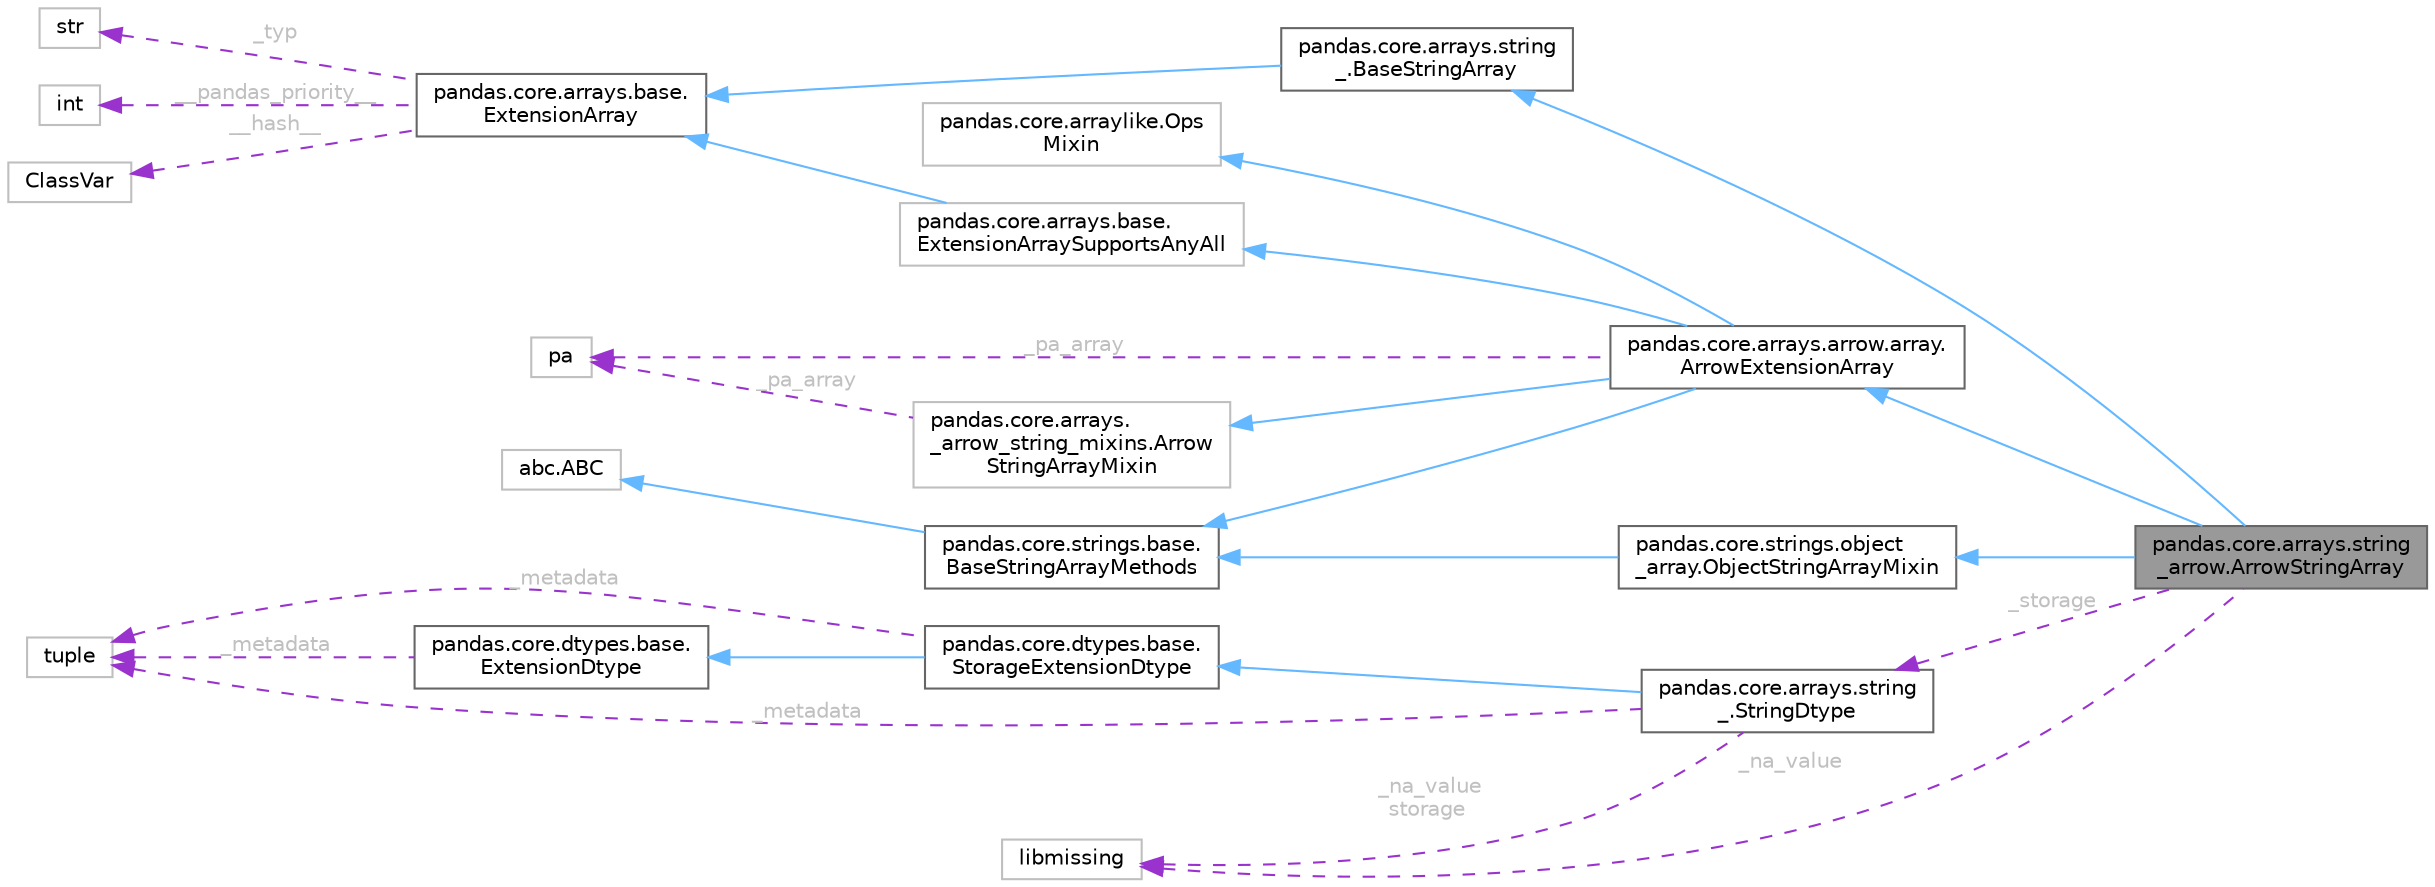 digraph "pandas.core.arrays.string_arrow.ArrowStringArray"
{
 // LATEX_PDF_SIZE
  bgcolor="transparent";
  edge [fontname=Helvetica,fontsize=10,labelfontname=Helvetica,labelfontsize=10];
  node [fontname=Helvetica,fontsize=10,shape=box,height=0.2,width=0.4];
  rankdir="LR";
  Node1 [id="Node000001",label="pandas.core.arrays.string\l_arrow.ArrowStringArray",height=0.2,width=0.4,color="gray40", fillcolor="grey60", style="filled", fontcolor="black",tooltip=" "];
  Node2 -> Node1 [id="edge25_Node000001_Node000002",dir="back",color="steelblue1",style="solid",tooltip=" "];
  Node2 [id="Node000002",label="pandas.core.strings.object\l_array.ObjectStringArrayMixin",height=0.2,width=0.4,color="gray40", fillcolor="white", style="filled",URL="$d6/d63/classpandas_1_1core_1_1strings_1_1object__array_1_1ObjectStringArrayMixin.html",tooltip=" "];
  Node3 -> Node2 [id="edge26_Node000002_Node000003",dir="back",color="steelblue1",style="solid",tooltip=" "];
  Node3 [id="Node000003",label="pandas.core.strings.base.\lBaseStringArrayMethods",height=0.2,width=0.4,color="gray40", fillcolor="white", style="filled",URL="$db/d70/classpandas_1_1core_1_1strings_1_1base_1_1BaseStringArrayMethods.html",tooltip=" "];
  Node4 -> Node3 [id="edge27_Node000003_Node000004",dir="back",color="steelblue1",style="solid",tooltip=" "];
  Node4 [id="Node000004",label="abc.ABC",height=0.2,width=0.4,color="grey75", fillcolor="white", style="filled",tooltip=" "];
  Node5 -> Node1 [id="edge28_Node000001_Node000005",dir="back",color="steelblue1",style="solid",tooltip=" "];
  Node5 [id="Node000005",label="pandas.core.arrays.arrow.array.\lArrowExtensionArray",height=0.2,width=0.4,color="gray40", fillcolor="white", style="filled",URL="$d3/da4/classpandas_1_1core_1_1arrays_1_1arrow_1_1array_1_1ArrowExtensionArray.html",tooltip=" "];
  Node6 -> Node5 [id="edge29_Node000005_Node000006",dir="back",color="steelblue1",style="solid",tooltip=" "];
  Node6 [id="Node000006",label="pandas.core.arraylike.Ops\lMixin",height=0.2,width=0.4,color="grey75", fillcolor="white", style="filled",URL="$da/d26/classpandas_1_1core_1_1arraylike_1_1OpsMixin.html",tooltip=" "];
  Node7 -> Node5 [id="edge30_Node000005_Node000007",dir="back",color="steelblue1",style="solid",tooltip=" "];
  Node7 [id="Node000007",label="pandas.core.arrays.base.\lExtensionArraySupportsAnyAll",height=0.2,width=0.4,color="grey75", fillcolor="white", style="filled",URL="$d0/de1/classpandas_1_1core_1_1arrays_1_1base_1_1ExtensionArraySupportsAnyAll.html",tooltip=" "];
  Node8 -> Node7 [id="edge31_Node000007_Node000008",dir="back",color="steelblue1",style="solid",tooltip=" "];
  Node8 [id="Node000008",label="pandas.core.arrays.base.\lExtensionArray",height=0.2,width=0.4,color="gray40", fillcolor="white", style="filled",URL="$d4/dd3/classpandas_1_1core_1_1arrays_1_1base_1_1ExtensionArray.html",tooltip=" "];
  Node9 -> Node8 [id="edge32_Node000008_Node000009",dir="back",color="darkorchid3",style="dashed",tooltip=" ",label=" _typ",fontcolor="grey" ];
  Node9 [id="Node000009",label="str",height=0.2,width=0.4,color="grey75", fillcolor="white", style="filled",tooltip=" "];
  Node10 -> Node8 [id="edge33_Node000008_Node000010",dir="back",color="darkorchid3",style="dashed",tooltip=" ",label=" __pandas_priority__",fontcolor="grey" ];
  Node10 [id="Node000010",label="int",height=0.2,width=0.4,color="grey75", fillcolor="white", style="filled",tooltip=" "];
  Node11 -> Node8 [id="edge34_Node000008_Node000011",dir="back",color="darkorchid3",style="dashed",tooltip=" ",label=" __hash__",fontcolor="grey" ];
  Node11 [id="Node000011",label="ClassVar",height=0.2,width=0.4,color="grey75", fillcolor="white", style="filled",tooltip=" "];
  Node12 -> Node5 [id="edge35_Node000005_Node000012",dir="back",color="steelblue1",style="solid",tooltip=" "];
  Node12 [id="Node000012",label="pandas.core.arrays.\l_arrow_string_mixins.Arrow\lStringArrayMixin",height=0.2,width=0.4,color="grey75", fillcolor="white", style="filled",URL="$d2/def/classpandas_1_1core_1_1arrays_1_1__arrow__string__mixins_1_1ArrowStringArrayMixin.html",tooltip=" "];
  Node13 -> Node12 [id="edge36_Node000012_Node000013",dir="back",color="darkorchid3",style="dashed",tooltip=" ",label=" _pa_array",fontcolor="grey" ];
  Node13 [id="Node000013",label="pa",height=0.2,width=0.4,color="grey75", fillcolor="white", style="filled",tooltip=" "];
  Node3 -> Node5 [id="edge37_Node000005_Node000003",dir="back",color="steelblue1",style="solid",tooltip=" "];
  Node13 -> Node5 [id="edge38_Node000005_Node000013",dir="back",color="darkorchid3",style="dashed",tooltip=" ",label=" _pa_array",fontcolor="grey" ];
  Node14 -> Node1 [id="edge39_Node000001_Node000014",dir="back",color="steelblue1",style="solid",tooltip=" "];
  Node14 [id="Node000014",label="pandas.core.arrays.string\l_.BaseStringArray",height=0.2,width=0.4,color="gray40", fillcolor="white", style="filled",URL="$d5/d4b/classpandas_1_1core_1_1arrays_1_1string___1_1BaseStringArray.html",tooltip=" "];
  Node8 -> Node14 [id="edge40_Node000014_Node000008",dir="back",color="steelblue1",style="solid",tooltip=" "];
  Node15 -> Node1 [id="edge41_Node000001_Node000015",dir="back",color="darkorchid3",style="dashed",tooltip=" ",label=" _storage",fontcolor="grey" ];
  Node15 [id="Node000015",label="pandas.core.arrays.string\l_.StringDtype",height=0.2,width=0.4,color="gray40", fillcolor="white", style="filled",URL="$df/d32/classpandas_1_1core_1_1arrays_1_1string___1_1StringDtype.html",tooltip=" "];
  Node16 -> Node15 [id="edge42_Node000015_Node000016",dir="back",color="steelblue1",style="solid",tooltip=" "];
  Node16 [id="Node000016",label="pandas.core.dtypes.base.\lStorageExtensionDtype",height=0.2,width=0.4,color="gray40", fillcolor="white", style="filled",URL="$df/d50/classpandas_1_1core_1_1dtypes_1_1base_1_1StorageExtensionDtype.html",tooltip=" "];
  Node17 -> Node16 [id="edge43_Node000016_Node000017",dir="back",color="steelblue1",style="solid",tooltip=" "];
  Node17 [id="Node000017",label="pandas.core.dtypes.base.\lExtensionDtype",height=0.2,width=0.4,color="gray40", fillcolor="white", style="filled",URL="$d4/d64/classpandas_1_1core_1_1dtypes_1_1base_1_1ExtensionDtype.html",tooltip=" "];
  Node18 -> Node17 [id="edge44_Node000017_Node000018",dir="back",color="darkorchid3",style="dashed",tooltip=" ",label=" _metadata",fontcolor="grey" ];
  Node18 [id="Node000018",label="tuple",height=0.2,width=0.4,color="grey75", fillcolor="white", style="filled",tooltip=" "];
  Node18 -> Node16 [id="edge45_Node000016_Node000018",dir="back",color="darkorchid3",style="dashed",tooltip=" ",label=" _metadata",fontcolor="grey" ];
  Node18 -> Node15 [id="edge46_Node000015_Node000018",dir="back",color="darkorchid3",style="dashed",tooltip=" ",label=" _metadata",fontcolor="grey" ];
  Node19 -> Node15 [id="edge47_Node000015_Node000019",dir="back",color="darkorchid3",style="dashed",tooltip=" ",label=" _na_value\nstorage",fontcolor="grey" ];
  Node19 [id="Node000019",label="libmissing",height=0.2,width=0.4,color="grey75", fillcolor="white", style="filled",tooltip=" "];
  Node19 -> Node1 [id="edge48_Node000001_Node000019",dir="back",color="darkorchid3",style="dashed",tooltip=" ",label=" _na_value",fontcolor="grey" ];
}
